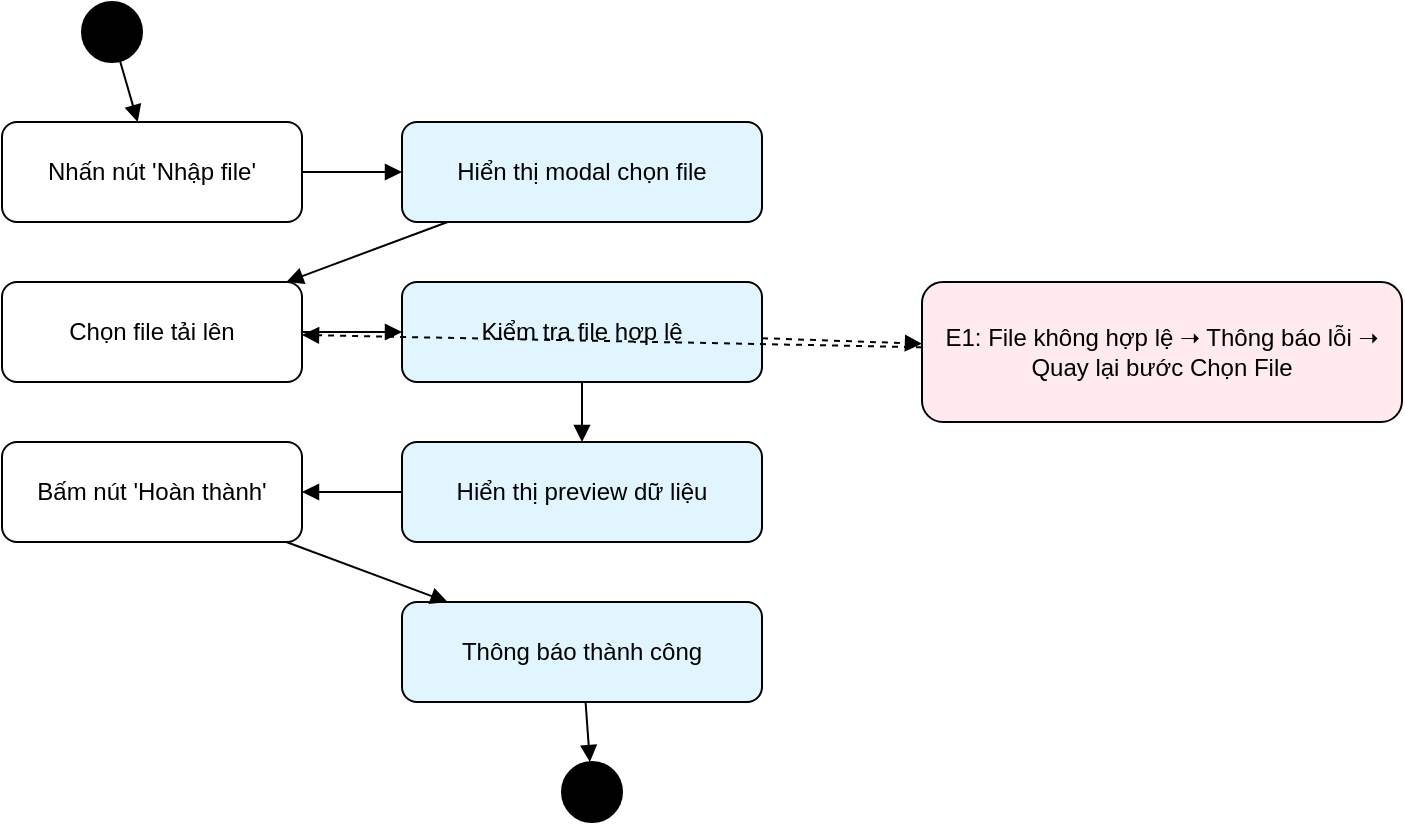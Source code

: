 <mxfile>
  <diagram name="UC10 - Tải lên file các Cài đặt kịch bản" id="6I1N8m0U1Wz7Zo1kO7Kj">
    <mxGraphModel dx="1186" dy="659" grid="1" gridSize="10" guides="1" tooltips="1" connect="1" arrows="1" fold="1" page="1" pageScale="1" pageWidth="827" pageHeight="1169" math="0" shadow="0">
      <root>
        <mxCell id="0" />
        <mxCell id="1" parent="0" />
        
        <!-- Start -->
        <mxCell id="start" value="" style="shape=ellipse;perimeter=ellipsePerimeter;whiteSpace=wrap;html=1;fillColor=#000000;" vertex="1" parent="1">
          <mxGeometry x="80" y="40" width="30" height="30" as="geometry" />
        </mxCell>

        <!-- Step 1: Nhấn nút "Nhập file" -->
        <mxCell id="step1" value="Nhấn nút 'Nhập file'" style="rounded=1;whiteSpace=wrap;html=1;" vertex="1" parent="1">
          <mxGeometry x="40" y="100" width="150" height="50" as="geometry" />
        </mxCell>

        <!-- Step 2: Hiển thị modal chọn file -->
        <mxCell id="step2" value="Hiển thị modal chọn file" style="rounded=1;whiteSpace=wrap;html=1;fillColor=#e1f5fe;" vertex="1" parent="1">
          <mxGeometry x="240" y="100" width="180" height="50" as="geometry" />
        </mxCell>

        <!-- Step 3: Chọn file tải lên -->
        <mxCell id="step3" value="Chọn file tải lên" style="rounded=1;whiteSpace=wrap;html=1;" vertex="1" parent="1">
          <mxGeometry x="40" y="180" width="150" height="50" as="geometry" />
        </mxCell>

        <!-- Step 4: Kiểm tra file -->
        <mxCell id="step4" value="Kiểm tra file hợp lệ" style="rounded=1;whiteSpace=wrap;html=1;fillColor=#e1f5fe;" vertex="1" parent="1">
          <mxGeometry x="240" y="180" width="180" height="50" as="geometry" />
        </mxCell>

        <!-- Step 5: Hiển thị preview -->
        <mxCell id="step5" value="Hiển thị preview dữ liệu" style="rounded=1;whiteSpace=wrap;html=1;fillColor=#e1f5fe;" vertex="1" parent="1">
          <mxGeometry x="240" y="260" width="180" height="50" as="geometry" />
        </mxCell>

        <!-- Step 6: Bấm nút Hoàn thành -->
        <mxCell id="step6" value="Bấm nút 'Hoàn thành'" style="rounded=1;whiteSpace=wrap;html=1;" vertex="1" parent="1">
          <mxGeometry x="40" y="260" width="150" height="50" as="geometry" />
        </mxCell>

        <!-- Step 7: Hiển thị thông báo -->
        <mxCell id="step7" value="Thông báo thành công" style="rounded=1;whiteSpace=wrap;html=1;fillColor=#e1f5fe;" vertex="1" parent="1">
          <mxGeometry x="240" y="340" width="180" height="50" as="geometry" />
        </mxCell>

        <!-- End -->
        <mxCell id="end" value="" style="shape=ellipse;perimeter=ellipsePerimeter;whiteSpace=wrap;html=1;fillColor=#000000;" vertex="1" parent="1">
          <mxGeometry x="320" y="420" width="30" height="30" as="geometry" />
        </mxCell>

        <!-- Exception E1 -->
        <mxCell id="e1" value="E1: File không hợp lệ ➝ Thông báo lỗi ➝ Quay lại bước Chọn File" style="rounded=1;whiteSpace=wrap;html=1;fillColor=#ffebee;" vertex="1" parent="1">
          <mxGeometry x="500" y="180" width="240" height="70" as="geometry" />
        </mxCell>

        <!-- Connectors -->
        <mxCell id="line1" style="endArrow=block;" edge="1" parent="1" source="start" target="step1">
          <mxGeometry relative="1" as="geometry" />
        </mxCell>
        <mxCell id="line2" style="endArrow=block;" edge="1" parent="1" source="step1" target="step2">
          <mxGeometry relative="1" as="geometry" />
        </mxCell>
        <mxCell id="line3" style="endArrow=block;" edge="1" parent="1" source="step2" target="step3">
          <mxGeometry relative="1" as="geometry" />
        </mxCell>
        <mxCell id="line4" style="endArrow=block;" edge="1" parent="1" source="step3" target="step4">
          <mxGeometry relative="1" as="geometry" />
        </mxCell>
        <mxCell id="line5" style="endArrow=block;" edge="1" parent="1" source="step4" target="step5">
          <mxGeometry relative="1" as="geometry" />
        </mxCell>
        <mxCell id="line6" style="endArrow=block;" edge="1" parent="1" source="step5" target="step6">
          <mxGeometry relative="1" as="geometry" />
        </mxCell>
        <mxCell id="line7" style="endArrow=block;" edge="1" parent="1" source="step6" target="step7">
          <mxGeometry relative="1" as="geometry" />
        </mxCell>
        <mxCell id="line8" style="endArrow=block;" edge="1" parent="1" source="step7" target="end">
          <mxGeometry relative="1" as="geometry" />
        </mxCell>
        <mxCell id="line9" style="endArrow=block;dashed=1;" edge="1" parent="1" source="step4" target="e1">
          <mxGeometry relative="1" as="geometry" />
        </mxCell>
        <mxCell id="line10" style="endArrow=block;dashed=1;" edge="1" parent="1" source="e1" target="step3">
          <mxGeometry relative="1" as="geometry" />
        </mxCell>

      </root>
    </mxGraphModel>
  </diagram>
</mxfile>
